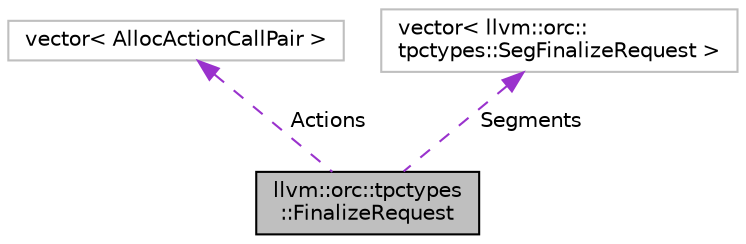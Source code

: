 digraph "llvm::orc::tpctypes::FinalizeRequest"
{
 // LATEX_PDF_SIZE
  bgcolor="transparent";
  edge [fontname="Helvetica",fontsize="10",labelfontname="Helvetica",labelfontsize="10"];
  node [fontname="Helvetica",fontsize="10",shape=record];
  Node1 [label="llvm::orc::tpctypes\l::FinalizeRequest",height=0.2,width=0.4,color="black", fillcolor="grey75", style="filled", fontcolor="black",tooltip=" "];
  Node2 -> Node1 [dir="back",color="darkorchid3",fontsize="10",style="dashed",label=" Actions" ,fontname="Helvetica"];
  Node2 [label="vector\< AllocActionCallPair \>",height=0.2,width=0.4,color="grey75",tooltip=" "];
  Node3 -> Node1 [dir="back",color="darkorchid3",fontsize="10",style="dashed",label=" Segments" ,fontname="Helvetica"];
  Node3 [label="vector\< llvm::orc::\ltpctypes::SegFinalizeRequest \>",height=0.2,width=0.4,color="grey75",tooltip=" "];
}
